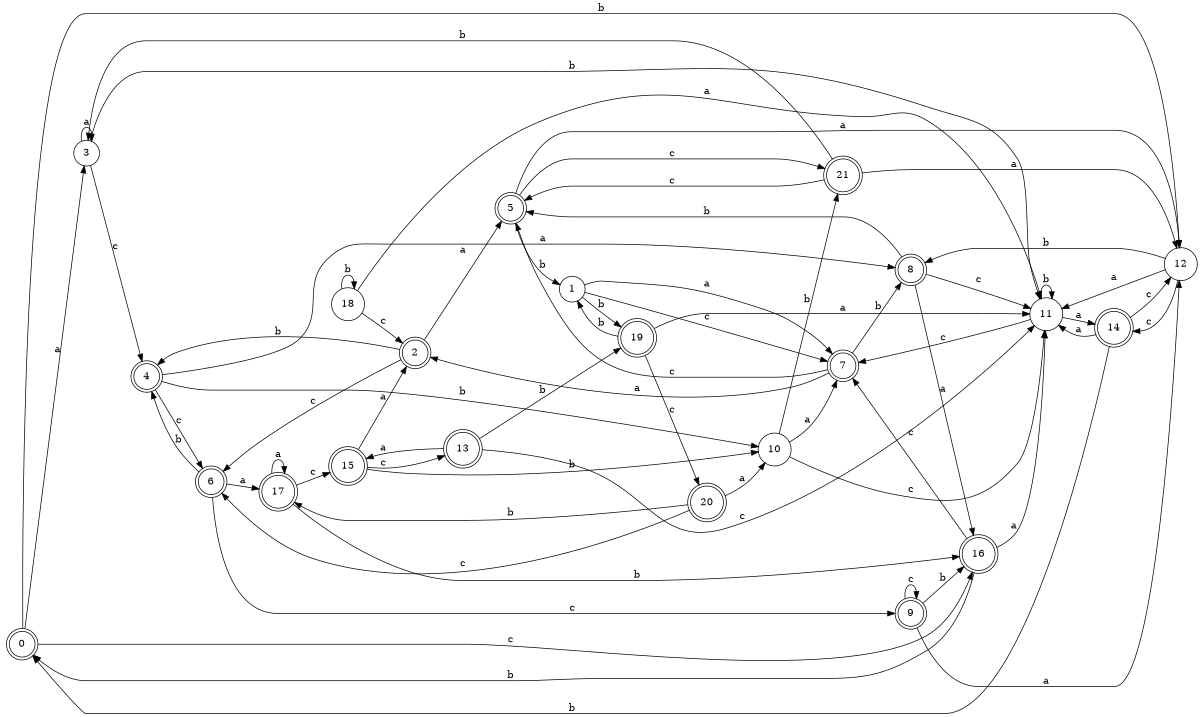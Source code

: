 digraph n18_9 {
__start0 [label="" shape="none"];

rankdir=LR;
size="8,5";

s0 [style="rounded,filled", color="black", fillcolor="white" shape="doublecircle", label="0"];
s1 [style="filled", color="black", fillcolor="white" shape="circle", label="1"];
s2 [style="rounded,filled", color="black", fillcolor="white" shape="doublecircle", label="2"];
s3 [style="filled", color="black", fillcolor="white" shape="circle", label="3"];
s4 [style="rounded,filled", color="black", fillcolor="white" shape="doublecircle", label="4"];
s5 [style="rounded,filled", color="black", fillcolor="white" shape="doublecircle", label="5"];
s6 [style="rounded,filled", color="black", fillcolor="white" shape="doublecircle", label="6"];
s7 [style="rounded,filled", color="black", fillcolor="white" shape="doublecircle", label="7"];
s8 [style="rounded,filled", color="black", fillcolor="white" shape="doublecircle", label="8"];
s9 [style="rounded,filled", color="black", fillcolor="white" shape="doublecircle", label="9"];
s10 [style="filled", color="black", fillcolor="white" shape="circle", label="10"];
s11 [style="filled", color="black", fillcolor="white" shape="circle", label="11"];
s12 [style="filled", color="black", fillcolor="white" shape="circle", label="12"];
s13 [style="rounded,filled", color="black", fillcolor="white" shape="doublecircle", label="13"];
s14 [style="rounded,filled", color="black", fillcolor="white" shape="doublecircle", label="14"];
s15 [style="rounded,filled", color="black", fillcolor="white" shape="doublecircle", label="15"];
s16 [style="rounded,filled", color="black", fillcolor="white" shape="doublecircle", label="16"];
s17 [style="rounded,filled", color="black", fillcolor="white" shape="doublecircle", label="17"];
s18 [style="filled", color="black", fillcolor="white" shape="circle", label="18"];
s19 [style="rounded,filled", color="black", fillcolor="white" shape="doublecircle", label="19"];
s20 [style="rounded,filled", color="black", fillcolor="white" shape="doublecircle", label="20"];
s21 [style="rounded,filled", color="black", fillcolor="white" shape="doublecircle", label="21"];
s0 -> s3 [label="a"];
s0 -> s12 [label="b"];
s0 -> s16 [label="c"];
s1 -> s7 [label="a"];
s1 -> s19 [label="b"];
s1 -> s7 [label="c"];
s2 -> s5 [label="a"];
s2 -> s4 [label="b"];
s2 -> s6 [label="c"];
s3 -> s3 [label="a"];
s3 -> s11 [label="b"];
s3 -> s4 [label="c"];
s4 -> s8 [label="a"];
s4 -> s10 [label="b"];
s4 -> s6 [label="c"];
s5 -> s12 [label="a"];
s5 -> s1 [label="b"];
s5 -> s21 [label="c"];
s6 -> s17 [label="a"];
s6 -> s4 [label="b"];
s6 -> s9 [label="c"];
s7 -> s2 [label="a"];
s7 -> s8 [label="b"];
s7 -> s5 [label="c"];
s8 -> s16 [label="a"];
s8 -> s5 [label="b"];
s8 -> s11 [label="c"];
s9 -> s12 [label="a"];
s9 -> s16 [label="b"];
s9 -> s9 [label="c"];
s10 -> s7 [label="a"];
s10 -> s21 [label="b"];
s10 -> s11 [label="c"];
s11 -> s14 [label="a"];
s11 -> s11 [label="b"];
s11 -> s7 [label="c"];
s12 -> s11 [label="a"];
s12 -> s8 [label="b"];
s12 -> s14 [label="c"];
s13 -> s15 [label="a"];
s13 -> s19 [label="b"];
s13 -> s11 [label="c"];
s14 -> s11 [label="a"];
s14 -> s0 [label="b"];
s14 -> s12 [label="c"];
s15 -> s2 [label="a"];
s15 -> s10 [label="b"];
s15 -> s13 [label="c"];
s16 -> s11 [label="a"];
s16 -> s0 [label="b"];
s16 -> s7 [label="c"];
s17 -> s17 [label="a"];
s17 -> s16 [label="b"];
s17 -> s15 [label="c"];
s18 -> s11 [label="a"];
s18 -> s18 [label="b"];
s18 -> s2 [label="c"];
s19 -> s11 [label="a"];
s19 -> s1 [label="b"];
s19 -> s20 [label="c"];
s20 -> s10 [label="a"];
s20 -> s17 [label="b"];
s20 -> s6 [label="c"];
s21 -> s12 [label="a"];
s21 -> s3 [label="b"];
s21 -> s5 [label="c"];

}